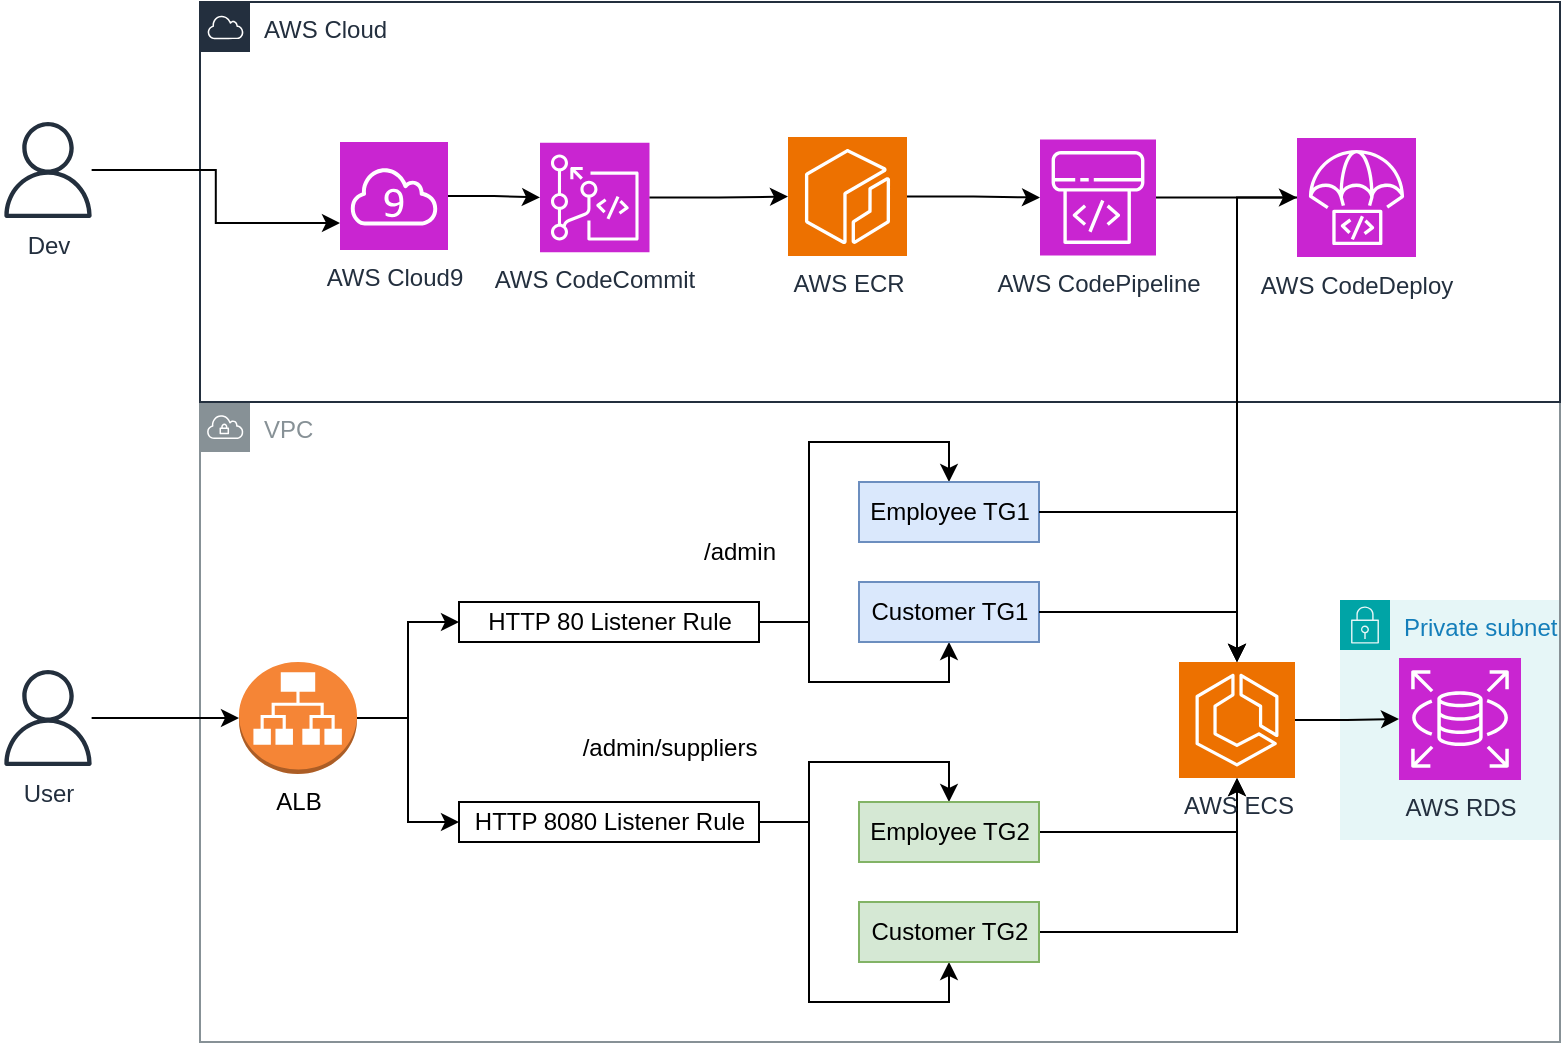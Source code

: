 <mxfile version="26.2.14">
  <diagram name="‫עמוד-1‬" id="5CMt0brMtxHgMXFFOplU">
    <mxGraphModel dx="1289" dy="707" grid="1" gridSize="10" guides="1" tooltips="1" connect="1" arrows="1" fold="1" page="1" pageScale="1" pageWidth="827" pageHeight="1169" math="0" shadow="0">
      <root>
        <mxCell id="0" />
        <mxCell id="1" parent="0" />
        <mxCell id="lOGeXzKiBtCNW5fYdvos-56" value="Private subnet" style="points=[[0,0],[0.25,0],[0.5,0],[0.75,0],[1,0],[1,0.25],[1,0.5],[1,0.75],[1,1],[0.75,1],[0.5,1],[0.25,1],[0,1],[0,0.75],[0,0.5],[0,0.25]];outlineConnect=0;gradientColor=none;html=1;whiteSpace=wrap;fontSize=12;fontStyle=0;container=1;pointerEvents=0;collapsible=0;recursiveResize=0;shape=mxgraph.aws4.group;grIcon=mxgraph.aws4.group_security_group;grStroke=0;strokeColor=#00A4A6;fillColor=#E6F6F7;verticalAlign=top;align=left;spacingLeft=30;fontColor=#147EBA;dashed=0;" vertex="1" parent="1">
          <mxGeometry x="690" y="339" width="110" height="120" as="geometry" />
        </mxCell>
        <mxCell id="lOGeXzKiBtCNW5fYdvos-11" value="VPC" style="sketch=0;outlineConnect=0;gradientColor=none;html=1;whiteSpace=wrap;fontSize=12;fontStyle=0;shape=mxgraph.aws4.group;grIcon=mxgraph.aws4.group_vpc;strokeColor=#879196;fillColor=none;verticalAlign=top;align=left;spacingLeft=30;fontColor=#879196;dashed=0;" vertex="1" parent="1">
          <mxGeometry x="120" y="240" width="680" height="320" as="geometry" />
        </mxCell>
        <mxCell id="lOGeXzKiBtCNW5fYdvos-1" value="AWS Cloud" style="points=[[0,0],[0.25,0],[0.5,0],[0.75,0],[1,0],[1,0.25],[1,0.5],[1,0.75],[1,1],[0.75,1],[0.5,1],[0.25,1],[0,1],[0,0.75],[0,0.5],[0,0.25]];outlineConnect=0;gradientColor=none;html=1;whiteSpace=wrap;fontSize=12;fontStyle=0;container=1;pointerEvents=0;collapsible=0;recursiveResize=0;shape=mxgraph.aws4.group;grIcon=mxgraph.aws4.group_aws_cloud;strokeColor=#232F3E;fillColor=none;verticalAlign=top;align=left;spacingLeft=30;fontColor=#232F3E;dashed=0;" vertex="1" parent="1">
          <mxGeometry x="120" y="40" width="680" height="200" as="geometry" />
        </mxCell>
        <mxCell id="lOGeXzKiBtCNW5fYdvos-3" value="AWS Cloud9" style="sketch=0;points=[[0,0,0],[0.25,0,0],[0.5,0,0],[0.75,0,0],[1,0,0],[0,1,0],[0.25,1,0],[0.5,1,0],[0.75,1,0],[1,1,0],[0,0.25,0],[0,0.5,0],[0,0.75,0],[1,0.25,0],[1,0.5,0],[1,0.75,0]];outlineConnect=0;fontColor=#232F3E;fillColor=#C925D1;strokeColor=#ffffff;dashed=0;verticalLabelPosition=bottom;verticalAlign=top;align=center;html=1;fontSize=12;fontStyle=0;aspect=fixed;shape=mxgraph.aws4.resourceIcon;resIcon=mxgraph.aws4.cloud9;" vertex="1" parent="lOGeXzKiBtCNW5fYdvos-1">
          <mxGeometry x="70" y="70" width="54" height="54" as="geometry" />
        </mxCell>
        <mxCell id="lOGeXzKiBtCNW5fYdvos-4" value="AWS CodeCommit" style="sketch=0;points=[[0,0,0],[0.25,0,0],[0.5,0,0],[0.75,0,0],[1,0,0],[0,1,0],[0.25,1,0],[0.5,1,0],[0.75,1,0],[1,1,0],[0,0.25,0],[0,0.5,0],[0,0.75,0],[1,0.25,0],[1,0.5,0],[1,0.75,0]];outlineConnect=0;fontColor=#232F3E;fillColor=#C925D1;strokeColor=#ffffff;dashed=0;verticalLabelPosition=bottom;verticalAlign=top;align=center;html=1;fontSize=12;fontStyle=0;aspect=fixed;shape=mxgraph.aws4.resourceIcon;resIcon=mxgraph.aws4.codecommit;" vertex="1" parent="lOGeXzKiBtCNW5fYdvos-1">
          <mxGeometry x="170" y="70.38" width="54.75" height="54.75" as="geometry" />
        </mxCell>
        <mxCell id="lOGeXzKiBtCNW5fYdvos-6" value="AWS ECR" style="sketch=0;points=[[0,0,0],[0.25,0,0],[0.5,0,0],[0.75,0,0],[1,0,0],[0,1,0],[0.25,1,0],[0.5,1,0],[0.75,1,0],[1,1,0],[0,0.25,0],[0,0.5,0],[0,0.75,0],[1,0.25,0],[1,0.5,0],[1,0.75,0]];outlineConnect=0;fontColor=#232F3E;fillColor=#ED7100;strokeColor=#ffffff;dashed=0;verticalLabelPosition=bottom;verticalAlign=top;align=center;html=1;fontSize=12;fontStyle=0;aspect=fixed;shape=mxgraph.aws4.resourceIcon;resIcon=mxgraph.aws4.ecr;" vertex="1" parent="lOGeXzKiBtCNW5fYdvos-1">
          <mxGeometry x="294" y="67.5" width="59.5" height="59.5" as="geometry" />
        </mxCell>
        <mxCell id="lOGeXzKiBtCNW5fYdvos-8" value="AWS CodeDeploy" style="sketch=0;points=[[0,0,0],[0.25,0,0],[0.5,0,0],[0.75,0,0],[1,0,0],[0,1,0],[0.25,1,0],[0.5,1,0],[0.75,1,0],[1,1,0],[0,0.25,0],[0,0.5,0],[0,0.75,0],[1,0.25,0],[1,0.5,0],[1,0.75,0]];outlineConnect=0;fontColor=#232F3E;fillColor=#C925D1;strokeColor=#ffffff;dashed=0;verticalLabelPosition=bottom;verticalAlign=top;align=center;html=1;fontSize=12;fontStyle=0;aspect=fixed;shape=mxgraph.aws4.resourceIcon;resIcon=mxgraph.aws4.codedeploy;" vertex="1" parent="lOGeXzKiBtCNW5fYdvos-1">
          <mxGeometry x="548.5" y="68" width="59.5" height="59.5" as="geometry" />
        </mxCell>
        <mxCell id="lOGeXzKiBtCNW5fYdvos-7" value="AWS CodePipeline" style="sketch=0;points=[[0,0,0],[0.25,0,0],[0.5,0,0],[0.75,0,0],[1,0,0],[0,1,0],[0.25,1,0],[0.5,1,0],[0.75,1,0],[1,1,0],[0,0.25,0],[0,0.5,0],[0,0.75,0],[1,0.25,0],[1,0.5,0],[1,0.75,0]];outlineConnect=0;fontColor=#232F3E;fillColor=#C925D1;strokeColor=#ffffff;dashed=0;verticalLabelPosition=bottom;verticalAlign=top;align=center;html=1;fontSize=12;fontStyle=0;aspect=fixed;shape=mxgraph.aws4.resourceIcon;resIcon=mxgraph.aws4.codepipeline;" vertex="1" parent="lOGeXzKiBtCNW5fYdvos-1">
          <mxGeometry x="420" y="68.76" width="58" height="58" as="geometry" />
        </mxCell>
        <mxCell id="lOGeXzKiBtCNW5fYdvos-40" style="edgeStyle=orthogonalEdgeStyle;rounded=0;orthogonalLoop=1;jettySize=auto;html=1;entryX=0;entryY=0.5;entryDx=0;entryDy=0;entryPerimeter=0;" edge="1" parent="lOGeXzKiBtCNW5fYdvos-1" source="lOGeXzKiBtCNW5fYdvos-3" target="lOGeXzKiBtCNW5fYdvos-4">
          <mxGeometry relative="1" as="geometry" />
        </mxCell>
        <mxCell id="lOGeXzKiBtCNW5fYdvos-41" style="edgeStyle=orthogonalEdgeStyle;rounded=0;orthogonalLoop=1;jettySize=auto;html=1;entryX=0;entryY=0.5;entryDx=0;entryDy=0;entryPerimeter=0;" edge="1" parent="lOGeXzKiBtCNW5fYdvos-1" source="lOGeXzKiBtCNW5fYdvos-4" target="lOGeXzKiBtCNW5fYdvos-6">
          <mxGeometry relative="1" as="geometry" />
        </mxCell>
        <mxCell id="lOGeXzKiBtCNW5fYdvos-46" style="edgeStyle=orthogonalEdgeStyle;rounded=0;orthogonalLoop=1;jettySize=auto;html=1;entryX=0;entryY=0.5;entryDx=0;entryDy=0;entryPerimeter=0;" edge="1" parent="lOGeXzKiBtCNW5fYdvos-1" source="lOGeXzKiBtCNW5fYdvos-6" target="lOGeXzKiBtCNW5fYdvos-7">
          <mxGeometry relative="1" as="geometry" />
        </mxCell>
        <mxCell id="lOGeXzKiBtCNW5fYdvos-47" style="edgeStyle=orthogonalEdgeStyle;rounded=0;orthogonalLoop=1;jettySize=auto;html=1;entryX=0;entryY=0.5;entryDx=0;entryDy=0;entryPerimeter=0;" edge="1" parent="lOGeXzKiBtCNW5fYdvos-1" source="lOGeXzKiBtCNW5fYdvos-7" target="lOGeXzKiBtCNW5fYdvos-8">
          <mxGeometry relative="1" as="geometry" />
        </mxCell>
        <mxCell id="lOGeXzKiBtCNW5fYdvos-2" value="Dev" style="sketch=0;outlineConnect=0;fontColor=#232F3E;gradientColor=none;fillColor=#232F3D;strokeColor=none;dashed=0;verticalLabelPosition=bottom;verticalAlign=top;align=center;html=1;fontSize=12;fontStyle=0;aspect=fixed;pointerEvents=1;shape=mxgraph.aws4.user;" vertex="1" parent="1">
          <mxGeometry x="20" y="100" width="48" height="48" as="geometry" />
        </mxCell>
        <mxCell id="lOGeXzKiBtCNW5fYdvos-9" value="User" style="sketch=0;outlineConnect=0;fontColor=#232F3E;gradientColor=none;fillColor=#232F3D;strokeColor=none;dashed=0;verticalLabelPosition=bottom;verticalAlign=top;align=center;html=1;fontSize=12;fontStyle=0;aspect=fixed;pointerEvents=1;shape=mxgraph.aws4.user;" vertex="1" parent="1">
          <mxGeometry x="20" y="374" width="48" height="48" as="geometry" />
        </mxCell>
        <mxCell id="lOGeXzKiBtCNW5fYdvos-20" style="edgeStyle=orthogonalEdgeStyle;rounded=0;orthogonalLoop=1;jettySize=auto;html=1;entryX=0;entryY=0.5;entryDx=0;entryDy=0;" edge="1" parent="1" source="lOGeXzKiBtCNW5fYdvos-17" target="lOGeXzKiBtCNW5fYdvos-19">
          <mxGeometry relative="1" as="geometry" />
        </mxCell>
        <mxCell id="lOGeXzKiBtCNW5fYdvos-22" style="edgeStyle=orthogonalEdgeStyle;rounded=0;orthogonalLoop=1;jettySize=auto;html=1;entryX=0;entryY=0.5;entryDx=0;entryDy=0;" edge="1" parent="1" source="lOGeXzKiBtCNW5fYdvos-17" target="lOGeXzKiBtCNW5fYdvos-21">
          <mxGeometry relative="1" as="geometry" />
        </mxCell>
        <mxCell id="lOGeXzKiBtCNW5fYdvos-17" value="ALB" style="outlineConnect=0;dashed=0;verticalLabelPosition=bottom;verticalAlign=top;align=center;html=1;shape=mxgraph.aws3.application_load_balancer;fillColor=#F58536;gradientColor=none;" vertex="1" parent="1">
          <mxGeometry x="139.5" y="370" width="59" height="56" as="geometry" />
        </mxCell>
        <mxCell id="lOGeXzKiBtCNW5fYdvos-28" style="edgeStyle=orthogonalEdgeStyle;rounded=0;orthogonalLoop=1;jettySize=auto;html=1;entryX=0.5;entryY=1;entryDx=0;entryDy=0;" edge="1" parent="1" source="lOGeXzKiBtCNW5fYdvos-19" target="lOGeXzKiBtCNW5fYdvos-26">
          <mxGeometry relative="1" as="geometry" />
        </mxCell>
        <mxCell id="lOGeXzKiBtCNW5fYdvos-29" style="edgeStyle=orthogonalEdgeStyle;rounded=0;orthogonalLoop=1;jettySize=auto;html=1;entryX=0.5;entryY=0;entryDx=0;entryDy=0;" edge="1" parent="1" source="lOGeXzKiBtCNW5fYdvos-19" target="lOGeXzKiBtCNW5fYdvos-25">
          <mxGeometry relative="1" as="geometry" />
        </mxCell>
        <mxCell id="lOGeXzKiBtCNW5fYdvos-19" value="HTTP 80 Listener Rule" style="rounded=0;whiteSpace=wrap;html=1;" vertex="1" parent="1">
          <mxGeometry x="249.5" y="340" width="150" height="20" as="geometry" />
        </mxCell>
        <mxCell id="lOGeXzKiBtCNW5fYdvos-33" style="edgeStyle=orthogonalEdgeStyle;rounded=0;orthogonalLoop=1;jettySize=auto;html=1;entryX=0.5;entryY=0;entryDx=0;entryDy=0;" edge="1" parent="1" source="lOGeXzKiBtCNW5fYdvos-21" target="lOGeXzKiBtCNW5fYdvos-31">
          <mxGeometry relative="1" as="geometry" />
        </mxCell>
        <mxCell id="lOGeXzKiBtCNW5fYdvos-34" style="edgeStyle=orthogonalEdgeStyle;rounded=0;orthogonalLoop=1;jettySize=auto;html=1;entryX=0.5;entryY=1;entryDx=0;entryDy=0;" edge="1" parent="1" source="lOGeXzKiBtCNW5fYdvos-21" target="lOGeXzKiBtCNW5fYdvos-32">
          <mxGeometry relative="1" as="geometry" />
        </mxCell>
        <mxCell id="lOGeXzKiBtCNW5fYdvos-21" value="HTTP 8080 Listener Rule" style="rounded=0;whiteSpace=wrap;html=1;" vertex="1" parent="1">
          <mxGeometry x="249.5" y="440" width="150" height="20" as="geometry" />
        </mxCell>
        <mxCell id="lOGeXzKiBtCNW5fYdvos-25" value="Employee TG1" style="rounded=0;whiteSpace=wrap;html=1;fillColor=#dae8fc;strokeColor=#6c8ebf;" vertex="1" parent="1">
          <mxGeometry x="449.5" y="280" width="90" height="30" as="geometry" />
        </mxCell>
        <mxCell id="lOGeXzKiBtCNW5fYdvos-26" value="Customer TG1" style="rounded=0;whiteSpace=wrap;html=1;fillColor=#dae8fc;strokeColor=#6c8ebf;" vertex="1" parent="1">
          <mxGeometry x="449.5" y="330" width="90" height="30" as="geometry" />
        </mxCell>
        <mxCell id="lOGeXzKiBtCNW5fYdvos-38" style="edgeStyle=orthogonalEdgeStyle;rounded=0;orthogonalLoop=1;jettySize=auto;html=1;" edge="1" parent="1" source="lOGeXzKiBtCNW5fYdvos-31" target="lOGeXzKiBtCNW5fYdvos-35">
          <mxGeometry relative="1" as="geometry" />
        </mxCell>
        <mxCell id="lOGeXzKiBtCNW5fYdvos-31" value="Employee TG2" style="rounded=0;whiteSpace=wrap;html=1;fillColor=#d5e8d4;strokeColor=#82b366;" vertex="1" parent="1">
          <mxGeometry x="449.5" y="440" width="90" height="30" as="geometry" />
        </mxCell>
        <mxCell id="lOGeXzKiBtCNW5fYdvos-39" style="edgeStyle=orthogonalEdgeStyle;rounded=0;orthogonalLoop=1;jettySize=auto;html=1;" edge="1" parent="1" source="lOGeXzKiBtCNW5fYdvos-32" target="lOGeXzKiBtCNW5fYdvos-35">
          <mxGeometry relative="1" as="geometry" />
        </mxCell>
        <mxCell id="lOGeXzKiBtCNW5fYdvos-32" value="Customer TG2" style="rounded=0;whiteSpace=wrap;html=1;fillColor=#d5e8d4;strokeColor=#82b366;" vertex="1" parent="1">
          <mxGeometry x="449.5" y="490" width="90" height="30" as="geometry" />
        </mxCell>
        <mxCell id="lOGeXzKiBtCNW5fYdvos-35" value="AWS ECS" style="sketch=0;points=[[0,0,0],[0.25,0,0],[0.5,0,0],[0.75,0,0],[1,0,0],[0,1,0],[0.25,1,0],[0.5,1,0],[0.75,1,0],[1,1,0],[0,0.25,0],[0,0.5,0],[0,0.75,0],[1,0.25,0],[1,0.5,0],[1,0.75,0]];outlineConnect=0;fontColor=#232F3E;fillColor=#ED7100;strokeColor=#ffffff;dashed=0;verticalLabelPosition=bottom;verticalAlign=top;align=center;html=1;fontSize=12;fontStyle=0;aspect=fixed;shape=mxgraph.aws4.resourceIcon;resIcon=mxgraph.aws4.ecs;" vertex="1" parent="1">
          <mxGeometry x="609.5" y="370" width="58" height="58" as="geometry" />
        </mxCell>
        <mxCell id="lOGeXzKiBtCNW5fYdvos-36" style="edgeStyle=orthogonalEdgeStyle;rounded=0;orthogonalLoop=1;jettySize=auto;html=1;entryX=0.5;entryY=0;entryDx=0;entryDy=0;entryPerimeter=0;" edge="1" parent="1" source="lOGeXzKiBtCNW5fYdvos-25" target="lOGeXzKiBtCNW5fYdvos-35">
          <mxGeometry relative="1" as="geometry" />
        </mxCell>
        <mxCell id="lOGeXzKiBtCNW5fYdvos-37" style="edgeStyle=orthogonalEdgeStyle;rounded=0;orthogonalLoop=1;jettySize=auto;html=1;entryX=0.5;entryY=0;entryDx=0;entryDy=0;entryPerimeter=0;" edge="1" parent="1" source="lOGeXzKiBtCNW5fYdvos-26" target="lOGeXzKiBtCNW5fYdvos-35">
          <mxGeometry relative="1" as="geometry" />
        </mxCell>
        <mxCell id="lOGeXzKiBtCNW5fYdvos-51" style="edgeStyle=orthogonalEdgeStyle;rounded=0;orthogonalLoop=1;jettySize=auto;html=1;entryX=0;entryY=0.5;entryDx=0;entryDy=0;entryPerimeter=0;" edge="1" parent="1" source="lOGeXzKiBtCNW5fYdvos-35" target="lOGeXzKiBtCNW5fYdvos-49">
          <mxGeometry relative="1" as="geometry" />
        </mxCell>
        <mxCell id="lOGeXzKiBtCNW5fYdvos-53" style="edgeStyle=orthogonalEdgeStyle;rounded=0;orthogonalLoop=1;jettySize=auto;html=1;entryX=0.5;entryY=0;entryDx=0;entryDy=0;entryPerimeter=0;" edge="1" parent="1" source="lOGeXzKiBtCNW5fYdvos-8" target="lOGeXzKiBtCNW5fYdvos-35">
          <mxGeometry relative="1" as="geometry" />
        </mxCell>
        <mxCell id="lOGeXzKiBtCNW5fYdvos-49" value="AWS RDS" style="sketch=0;points=[[0,0,0],[0.25,0,0],[0.5,0,0],[0.75,0,0],[1,0,0],[0,1,0],[0.25,1,0],[0.5,1,0],[0.75,1,0],[1,1,0],[0,0.25,0],[0,0.5,0],[0,0.75,0],[1,0.25,0],[1,0.5,0],[1,0.75,0]];outlineConnect=0;fontColor=#232F3E;fillColor=#C925D1;strokeColor=#ffffff;dashed=0;verticalLabelPosition=bottom;verticalAlign=top;align=center;html=1;fontSize=12;fontStyle=0;aspect=fixed;shape=mxgraph.aws4.resourceIcon;resIcon=mxgraph.aws4.rds;" vertex="1" parent="1">
          <mxGeometry x="719.5" y="368" width="61" height="61" as="geometry" />
        </mxCell>
        <mxCell id="lOGeXzKiBtCNW5fYdvos-61" value="/admin" style="text;html=1;align=center;verticalAlign=middle;whiteSpace=wrap;rounded=0;" vertex="1" parent="1">
          <mxGeometry x="360" y="300" width="60" height="30" as="geometry" />
        </mxCell>
        <mxCell id="lOGeXzKiBtCNW5fYdvos-62" value="/admin/suppliers" style="text;html=1;align=center;verticalAlign=middle;whiteSpace=wrap;rounded=0;" vertex="1" parent="1">
          <mxGeometry x="310" y="398" width="89.5" height="30" as="geometry" />
        </mxCell>
        <mxCell id="lOGeXzKiBtCNW5fYdvos-63" style="edgeStyle=orthogonalEdgeStyle;rounded=0;orthogonalLoop=1;jettySize=auto;html=1;entryX=0;entryY=0.5;entryDx=0;entryDy=0;entryPerimeter=0;" edge="1" parent="1" source="lOGeXzKiBtCNW5fYdvos-9" target="lOGeXzKiBtCNW5fYdvos-17">
          <mxGeometry relative="1" as="geometry" />
        </mxCell>
        <mxCell id="lOGeXzKiBtCNW5fYdvos-64" style="edgeStyle=orthogonalEdgeStyle;rounded=0;orthogonalLoop=1;jettySize=auto;html=1;entryX=0;entryY=0.75;entryDx=0;entryDy=0;entryPerimeter=0;" edge="1" parent="1" source="lOGeXzKiBtCNW5fYdvos-2" target="lOGeXzKiBtCNW5fYdvos-3">
          <mxGeometry relative="1" as="geometry" />
        </mxCell>
      </root>
    </mxGraphModel>
  </diagram>
</mxfile>
